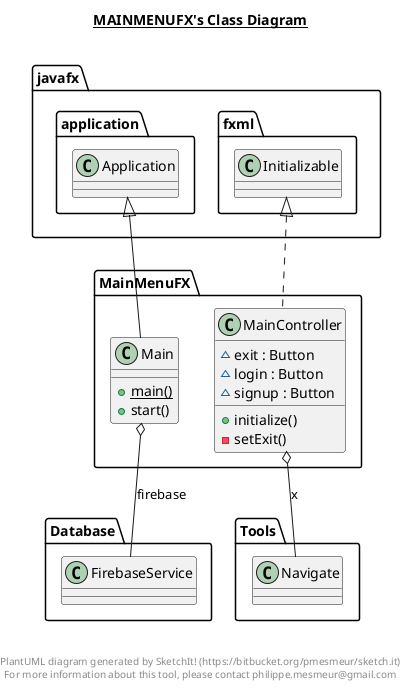 @startuml

title __MAINMENUFX's Class Diagram__\n

  namespace MainMenuFX {
    class MainMenuFX.Main {
        {static} + main()
        + start()
    }
  }
  

  namespace MainMenuFX {
    class MainMenuFX.MainController {
        ~ exit : Button
        ~ login : Button
        ~ signup : Button
        + initialize()
        - setExit()
    }
  }
  

  MainMenuFX.Main -up-|> javafx.application.Application
  MainMenuFX.Main o-- Database.FirebaseService : firebase
  MainMenuFX.MainController .up.|> javafx.fxml.Initializable
  MainMenuFX.MainController o-- Tools.Navigate : x


right footer


PlantUML diagram generated by SketchIt! (https://bitbucket.org/pmesmeur/sketch.it)
For more information about this tool, please contact philippe.mesmeur@gmail.com
endfooter

@enduml
